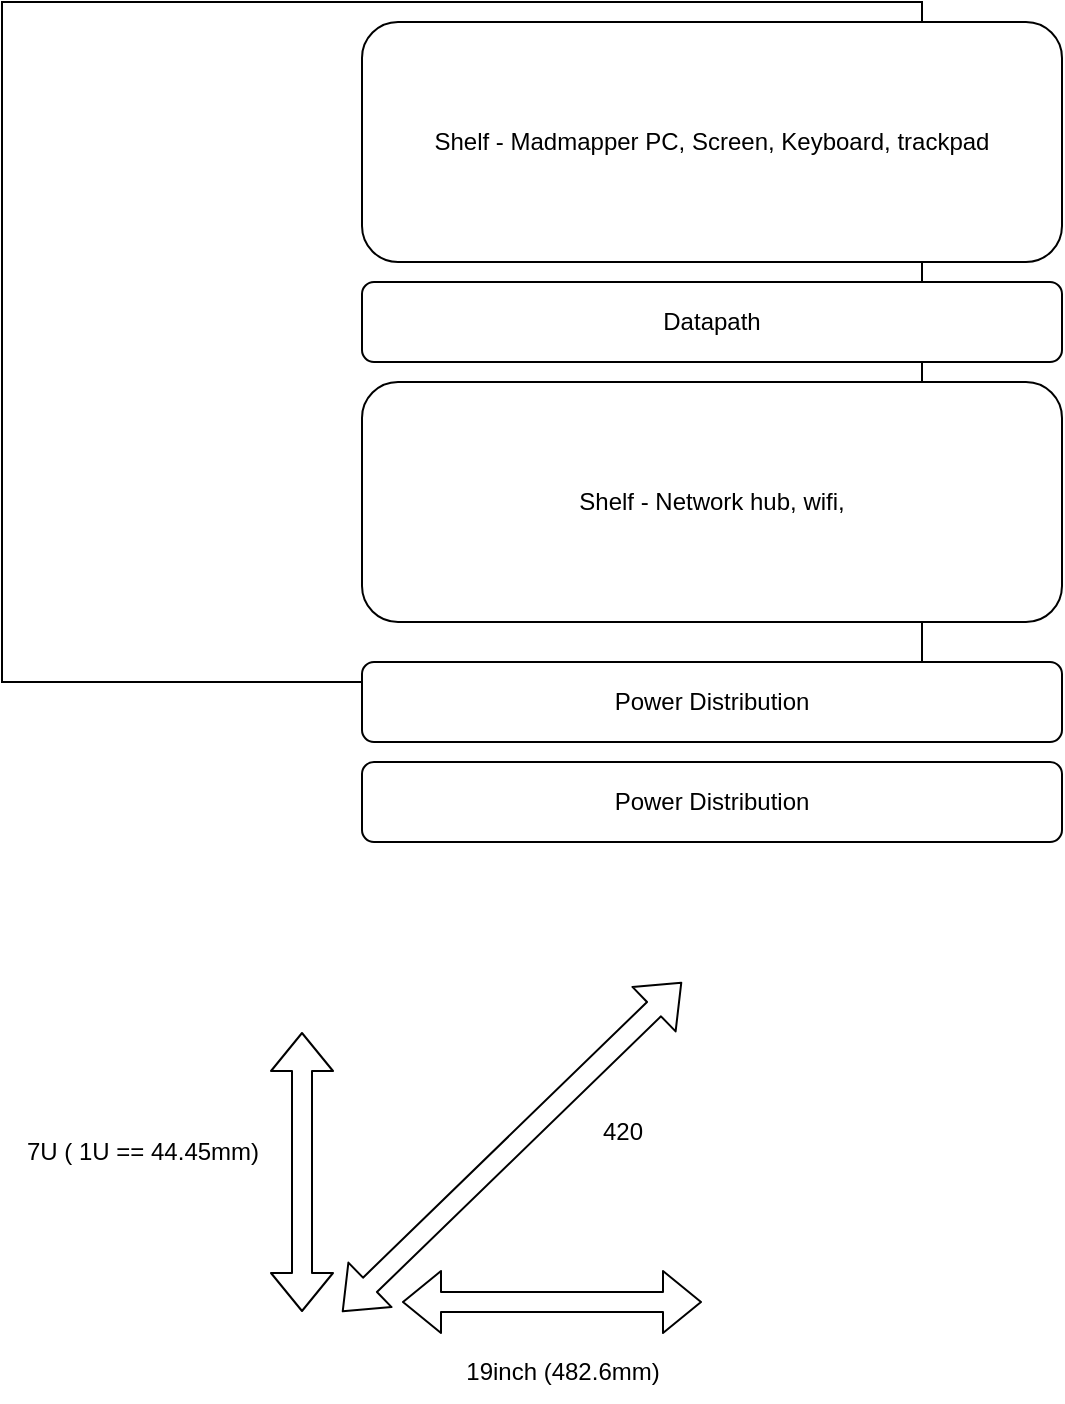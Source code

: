 <mxfile>
    <diagram id="i2AMKUxou6RjUuCBHIGR" name="Page-1">
        <mxGraphModel dx="696" dy="515" grid="1" gridSize="10" guides="1" tooltips="1" connect="1" arrows="1" fold="1" page="1" pageScale="1" pageWidth="827" pageHeight="1169" math="0" shadow="0">
            <root>
                <mxCell id="0"/>
                <mxCell id="1" parent="0"/>
                <mxCell id="2" value="" style="rounded=0;whiteSpace=wrap;html=1;" vertex="1" parent="1">
                    <mxGeometry x="40" y="10" width="460" height="340" as="geometry"/>
                </mxCell>
                <mxCell id="3" value="Datapath" style="rounded=1;whiteSpace=wrap;html=1;" vertex="1" parent="1">
                    <mxGeometry x="220" y="150" width="350" height="40" as="geometry"/>
                </mxCell>
                <mxCell id="4" value="Shelf - Madmapper PC, Screen, Keyboard, trackpad" style="rounded=1;whiteSpace=wrap;html=1;" vertex="1" parent="1">
                    <mxGeometry x="220" y="20" width="350" height="120" as="geometry"/>
                </mxCell>
                <mxCell id="5" value="Shelf - Network hub, wifi," style="rounded=1;whiteSpace=wrap;html=1;" vertex="1" parent="1">
                    <mxGeometry x="220" y="200" width="350" height="120" as="geometry"/>
                </mxCell>
                <mxCell id="6" value="Power Distribution" style="rounded=1;whiteSpace=wrap;html=1;" vertex="1" parent="1">
                    <mxGeometry x="220" y="340" width="350" height="40" as="geometry"/>
                </mxCell>
                <mxCell id="8" value="Power Distribution" style="rounded=1;whiteSpace=wrap;html=1;" vertex="1" parent="1">
                    <mxGeometry x="220" y="390" width="350" height="40" as="geometry"/>
                </mxCell>
                <mxCell id="15" value="" style="group" vertex="1" connectable="0" parent="1">
                    <mxGeometry x="40" y="500" width="350" height="210" as="geometry"/>
                </mxCell>
                <mxCell id="9" value="" style="shape=flexArrow;endArrow=classic;startArrow=classic;html=1;" edge="1" parent="15">
                    <mxGeometry width="100" height="100" relative="1" as="geometry">
                        <mxPoint x="170" y="165" as="sourcePoint"/>
                        <mxPoint x="340" as="targetPoint"/>
                    </mxGeometry>
                </mxCell>
                <mxCell id="10" value="" style="shape=flexArrow;endArrow=classic;startArrow=classic;html=1;" edge="1" parent="15">
                    <mxGeometry width="100" height="100" relative="1" as="geometry">
                        <mxPoint x="150" y="165" as="sourcePoint"/>
                        <mxPoint x="150" y="25" as="targetPoint"/>
                    </mxGeometry>
                </mxCell>
                <mxCell id="11" value="" style="shape=flexArrow;endArrow=classic;startArrow=classic;html=1;" edge="1" parent="15">
                    <mxGeometry width="100" height="100" relative="1" as="geometry">
                        <mxPoint x="200" y="160" as="sourcePoint"/>
                        <mxPoint x="350" y="160" as="targetPoint"/>
                    </mxGeometry>
                </mxCell>
                <mxCell id="12" value="420" style="text;html=1;align=center;verticalAlign=middle;resizable=0;points=[];autosize=1;strokeColor=none;fillColor=none;" vertex="1" parent="15">
                    <mxGeometry x="290" y="60" width="40" height="30" as="geometry"/>
                </mxCell>
                <mxCell id="13" value="7U ( 1U == 44.45mm)" style="text;html=1;align=center;verticalAlign=middle;resizable=0;points=[];autosize=1;strokeColor=none;fillColor=none;" vertex="1" parent="15">
                    <mxGeometry y="70" width="140" height="30" as="geometry"/>
                </mxCell>
                <mxCell id="14" value="19inch (482.6mm)" style="text;html=1;align=center;verticalAlign=middle;resizable=0;points=[];autosize=1;strokeColor=none;fillColor=none;" vertex="1" parent="15">
                    <mxGeometry x="220" y="180" width="120" height="30" as="geometry"/>
                </mxCell>
            </root>
        </mxGraphModel>
    </diagram>
</mxfile>